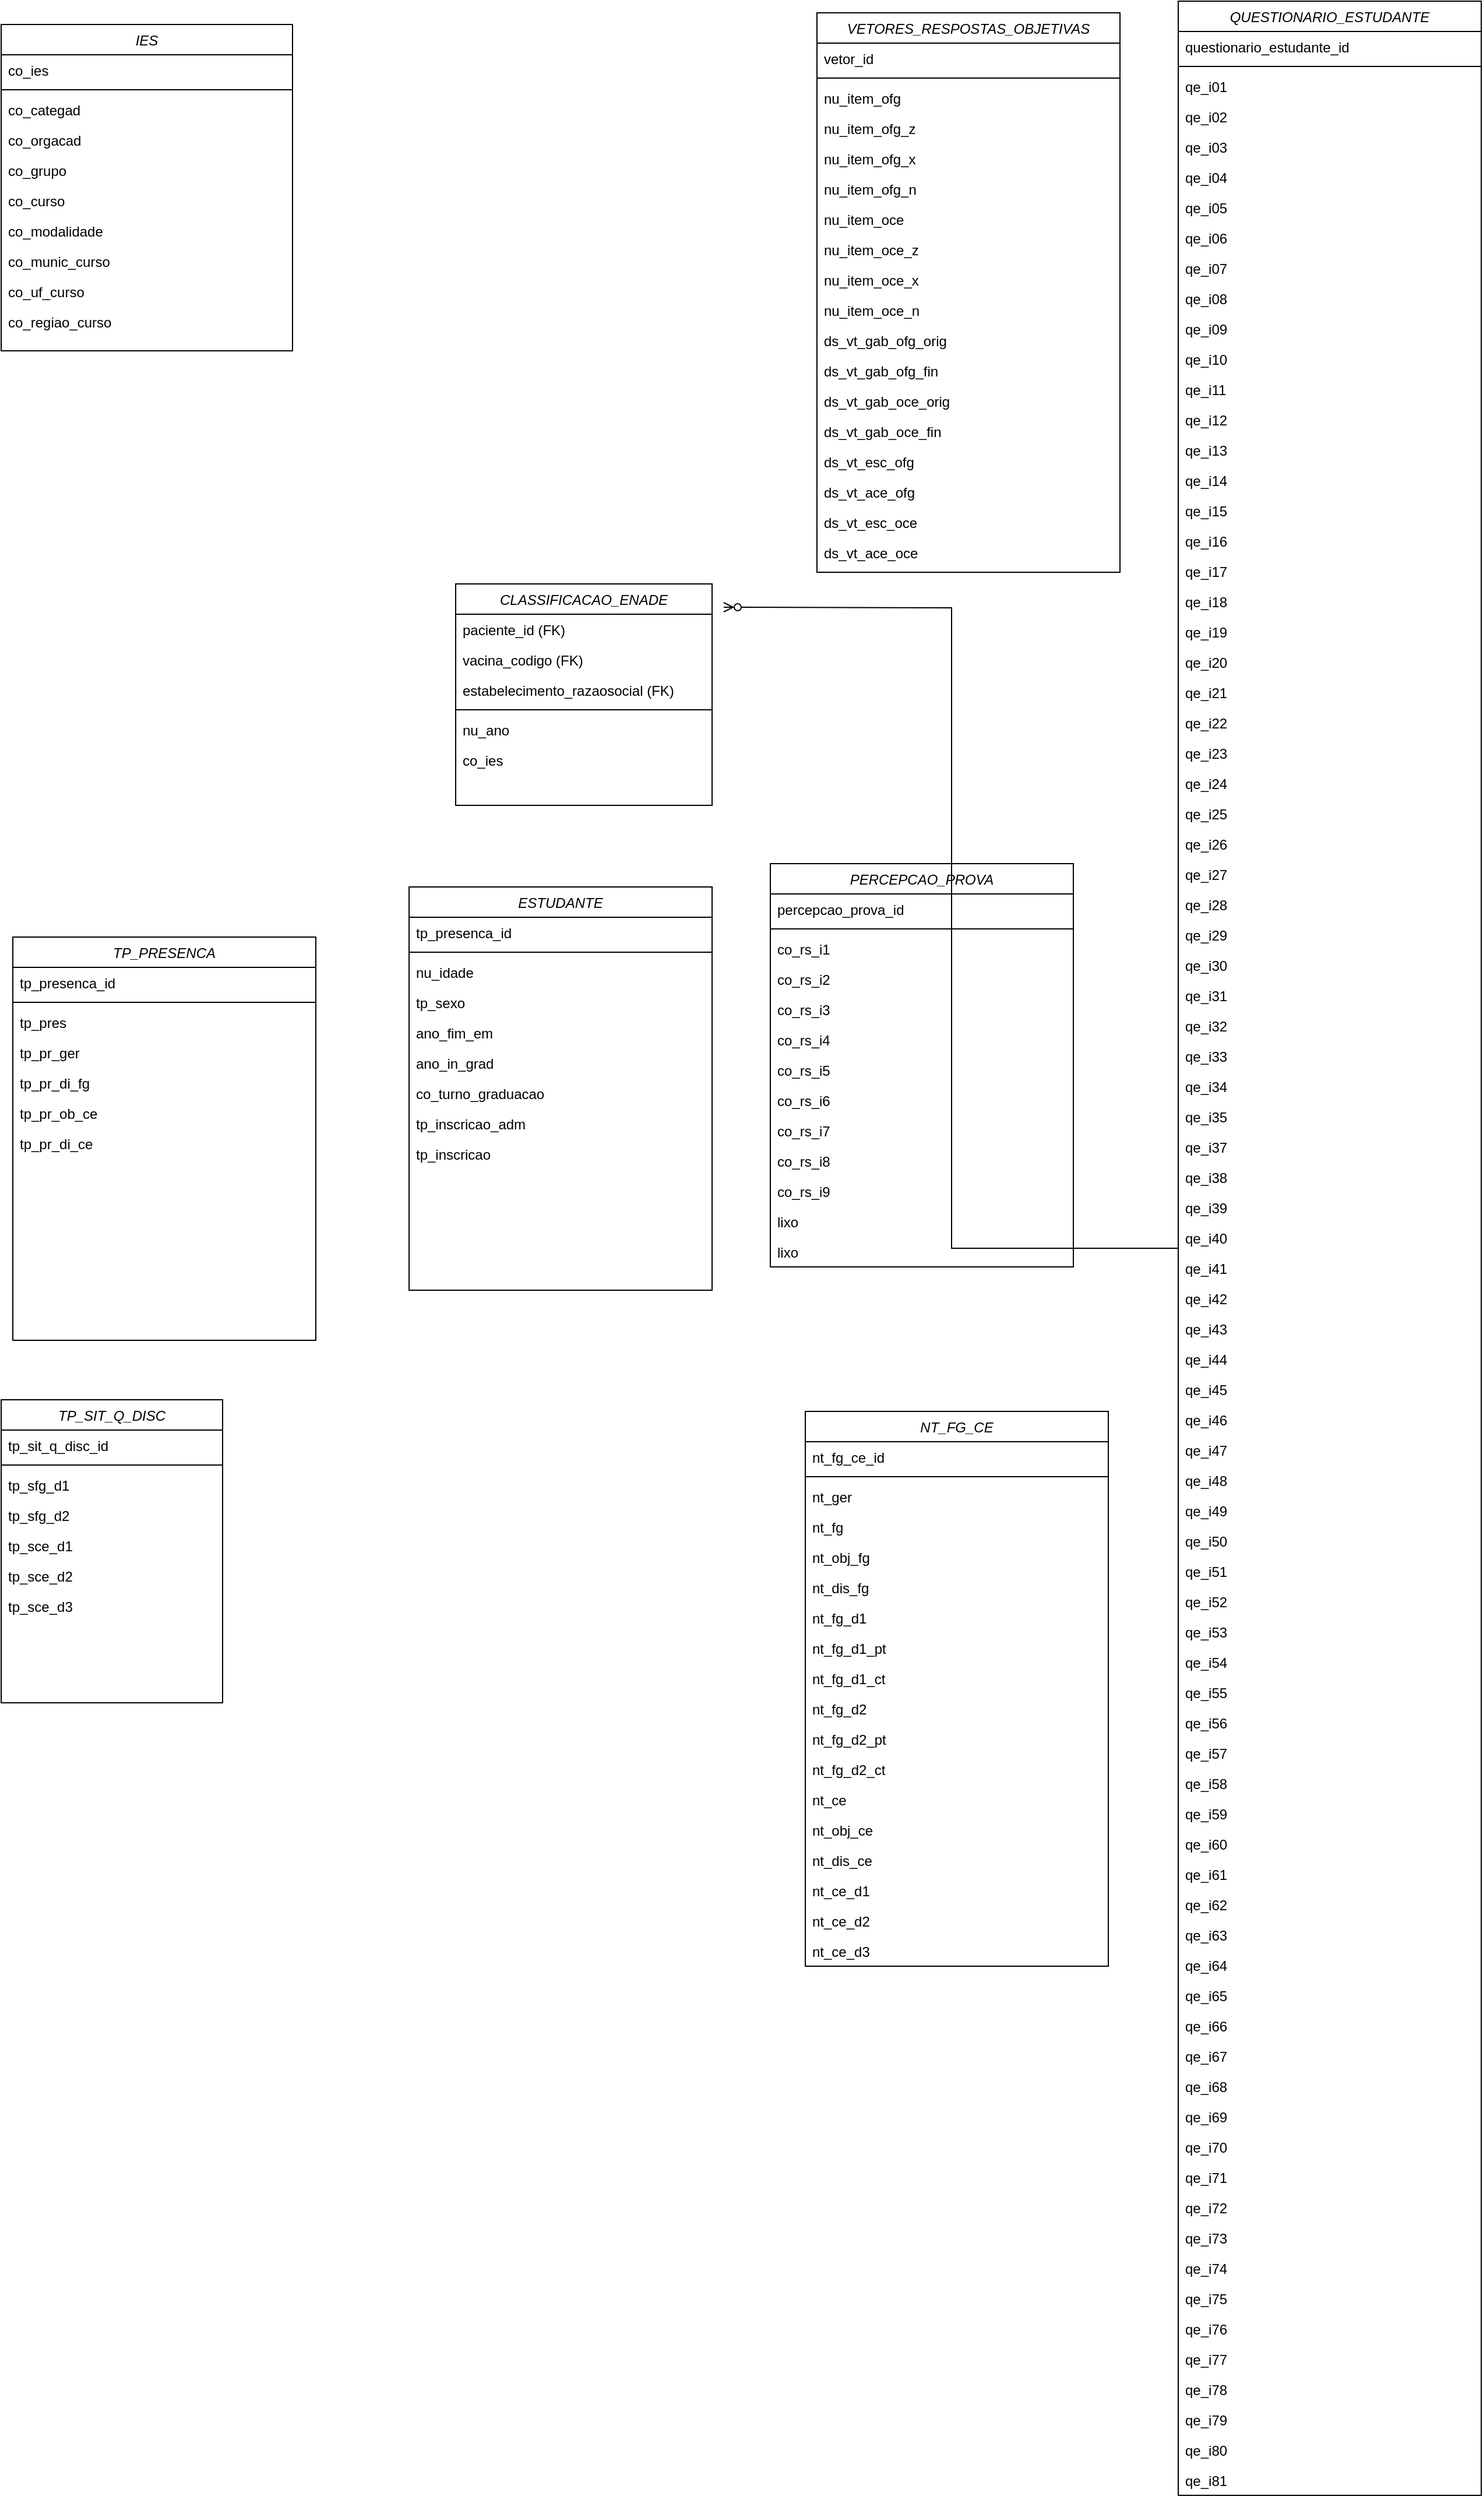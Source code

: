 <mxfile version="15.8.4" type="device"><diagram id="ba_h4ivJS6y_Fy19ibDH" name="Page-1"><mxGraphModel dx="1021" dy="520" grid="1" gridSize="10" guides="1" tooltips="1" connect="1" arrows="1" fold="1" page="1" pageScale="1" pageWidth="827" pageHeight="1169" math="0" shadow="0"><root><mxCell id="0"/><mxCell id="1" parent="0"/><mxCell id="IWCST9EDbvNcJb1vTDIy-1" value="IES" style="swimlane;fontStyle=2;align=center;verticalAlign=top;childLayout=stackLayout;horizontal=1;startSize=26;horizontalStack=0;resizeParent=1;resizeLast=0;collapsible=1;marginBottom=0;rounded=0;shadow=0;strokeWidth=1;" parent="1" vertex="1"><mxGeometry x="40" y="40" width="250" height="280" as="geometry"><mxRectangle x="90" y="290" width="160" height="26" as="alternateBounds"/></mxGeometry></mxCell><mxCell id="IWCST9EDbvNcJb1vTDIy-2" value="co_ies" style="text;align=left;verticalAlign=top;spacingLeft=4;spacingRight=4;overflow=hidden;rotatable=0;points=[[0,0.5],[1,0.5]];portConstraint=eastwest;" parent="IWCST9EDbvNcJb1vTDIy-1" vertex="1"><mxGeometry y="26" width="250" height="26" as="geometry"/></mxCell><mxCell id="IWCST9EDbvNcJb1vTDIy-3" value="" style="line;html=1;strokeWidth=1;align=left;verticalAlign=middle;spacingTop=-1;spacingLeft=3;spacingRight=3;rotatable=0;labelPosition=right;points=[];portConstraint=eastwest;" parent="IWCST9EDbvNcJb1vTDIy-1" vertex="1"><mxGeometry y="52" width="250" height="8" as="geometry"/></mxCell><mxCell id="IWCST9EDbvNcJb1vTDIy-4" value="co_categad" style="text;align=left;verticalAlign=top;spacingLeft=4;spacingRight=4;overflow=hidden;rotatable=0;points=[[0,0.5],[1,0.5]];portConstraint=eastwest;" parent="IWCST9EDbvNcJb1vTDIy-1" vertex="1"><mxGeometry y="60" width="250" height="26" as="geometry"/></mxCell><mxCell id="IWCST9EDbvNcJb1vTDIy-5" value="co_orgacad" style="text;align=left;verticalAlign=top;spacingLeft=4;spacingRight=4;overflow=hidden;rotatable=0;points=[[0,0.5],[1,0.5]];portConstraint=eastwest;rounded=0;shadow=0;html=0;" parent="IWCST9EDbvNcJb1vTDIy-1" vertex="1"><mxGeometry y="86" width="250" height="26" as="geometry"/></mxCell><mxCell id="IWCST9EDbvNcJb1vTDIy-6" value="co_grupo" style="text;align=left;verticalAlign=top;spacingLeft=4;spacingRight=4;overflow=hidden;rotatable=0;points=[[0,0.5],[1,0.5]];portConstraint=eastwest;" parent="IWCST9EDbvNcJb1vTDIy-1" vertex="1"><mxGeometry y="112" width="250" height="26" as="geometry"/></mxCell><mxCell id="IWCST9EDbvNcJb1vTDIy-7" value="co_curso" style="text;align=left;verticalAlign=top;spacingLeft=4;spacingRight=4;overflow=hidden;rotatable=0;points=[[0,0.5],[1,0.5]];portConstraint=eastwest;" parent="IWCST9EDbvNcJb1vTDIy-1" vertex="1"><mxGeometry y="138" width="250" height="26" as="geometry"/></mxCell><mxCell id="IWCST9EDbvNcJb1vTDIy-8" value="co_modalidade" style="text;align=left;verticalAlign=top;spacingLeft=4;spacingRight=4;overflow=hidden;rotatable=0;points=[[0,0.5],[1,0.5]];portConstraint=eastwest;" parent="IWCST9EDbvNcJb1vTDIy-1" vertex="1"><mxGeometry y="164" width="250" height="26" as="geometry"/></mxCell><mxCell id="IWCST9EDbvNcJb1vTDIy-9" value="co_munic_curso" style="text;align=left;verticalAlign=top;spacingLeft=4;spacingRight=4;overflow=hidden;rotatable=0;points=[[0,0.5],[1,0.5]];portConstraint=eastwest;" parent="IWCST9EDbvNcJb1vTDIy-1" vertex="1"><mxGeometry y="190" width="250" height="26" as="geometry"/></mxCell><mxCell id="IWCST9EDbvNcJb1vTDIy-10" value="co_uf_curso" style="text;align=left;verticalAlign=top;spacingLeft=4;spacingRight=4;overflow=hidden;rotatable=0;points=[[0,0.5],[1,0.5]];portConstraint=eastwest;" parent="IWCST9EDbvNcJb1vTDIy-1" vertex="1"><mxGeometry y="216" width="250" height="26" as="geometry"/></mxCell><mxCell id="IWCST9EDbvNcJb1vTDIy-11" value="co_regiao_curso" style="text;align=left;verticalAlign=top;spacingLeft=4;spacingRight=4;overflow=hidden;rotatable=0;points=[[0,0.5],[1,0.5]];portConstraint=eastwest;" parent="IWCST9EDbvNcJb1vTDIy-1" vertex="1"><mxGeometry y="242" width="250" height="26" as="geometry"/></mxCell><mxCell id="IWCST9EDbvNcJb1vTDIy-16" value="CLASSIFICACAO_ENADE" style="swimlane;fontStyle=2;align=center;verticalAlign=top;childLayout=stackLayout;horizontal=1;startSize=26;horizontalStack=0;resizeParent=1;resizeLast=0;collapsible=1;marginBottom=0;rounded=0;shadow=0;strokeWidth=1;" parent="1" vertex="1"><mxGeometry x="430" y="520" width="220" height="190" as="geometry"><mxRectangle x="550" y="140" width="160" height="26" as="alternateBounds"/></mxGeometry></mxCell><mxCell id="IWCST9EDbvNcJb1vTDIy-17" value="paciente_id (FK)" style="text;align=left;verticalAlign=top;spacingLeft=4;spacingRight=4;overflow=hidden;rotatable=0;points=[[0,0.5],[1,0.5]];portConstraint=eastwest;" parent="IWCST9EDbvNcJb1vTDIy-16" vertex="1"><mxGeometry y="26" width="220" height="26" as="geometry"/></mxCell><mxCell id="IWCST9EDbvNcJb1vTDIy-18" value="vacina_codigo (FK)" style="text;align=left;verticalAlign=top;spacingLeft=4;spacingRight=4;overflow=hidden;rotatable=0;points=[[0,0.5],[1,0.5]];portConstraint=eastwest;rounded=0;shadow=0;html=0;" parent="IWCST9EDbvNcJb1vTDIy-16" vertex="1"><mxGeometry y="52" width="220" height="26" as="geometry"/></mxCell><mxCell id="IWCST9EDbvNcJb1vTDIy-19" value="estabelecimento_razaosocial (FK)" style="text;align=left;verticalAlign=top;spacingLeft=4;spacingRight=4;overflow=hidden;rotatable=0;points=[[0,0.5],[1,0.5]];portConstraint=eastwest;rounded=0;shadow=0;html=0;" parent="IWCST9EDbvNcJb1vTDIy-16" vertex="1"><mxGeometry y="78" width="220" height="26" as="geometry"/></mxCell><mxCell id="IWCST9EDbvNcJb1vTDIy-20" value="" style="line;html=1;strokeWidth=1;align=left;verticalAlign=middle;spacingTop=-1;spacingLeft=3;spacingRight=3;rotatable=0;labelPosition=right;points=[];portConstraint=eastwest;" parent="IWCST9EDbvNcJb1vTDIy-16" vertex="1"><mxGeometry y="104" width="220" height="8" as="geometry"/></mxCell><mxCell id="G4sSqQQe-vU9CgcFSN1n-1" value="nu_ano" style="text;align=left;verticalAlign=top;spacingLeft=4;spacingRight=4;overflow=hidden;rotatable=0;points=[[0,0.5],[1,0.5]];portConstraint=eastwest;" vertex="1" parent="IWCST9EDbvNcJb1vTDIy-16"><mxGeometry y="112" width="220" height="26" as="geometry"/></mxCell><mxCell id="G4sSqQQe-vU9CgcFSN1n-2" value="co_ies" style="text;align=left;verticalAlign=top;spacingLeft=4;spacingRight=4;overflow=hidden;rotatable=0;points=[[0,0.5],[1,0.5]];portConstraint=eastwest;" vertex="1" parent="IWCST9EDbvNcJb1vTDIy-16"><mxGeometry y="138" width="220" height="26" as="geometry"/></mxCell><mxCell id="IWCST9EDbvNcJb1vTDIy-53" value="VETORES_RESPOSTAS_OBJETIVAS" style="swimlane;fontStyle=2;align=center;verticalAlign=top;childLayout=stackLayout;horizontal=1;startSize=26;horizontalStack=0;resizeParent=1;resizeLast=0;collapsible=1;marginBottom=0;rounded=0;shadow=0;strokeWidth=1;" parent="1" vertex="1"><mxGeometry x="740" y="30" width="260" height="480" as="geometry"><mxRectangle x="550" y="140" width="160" height="26" as="alternateBounds"/></mxGeometry></mxCell><mxCell id="IWCST9EDbvNcJb1vTDIy-54" value="vetor_id" style="text;align=left;verticalAlign=top;spacingLeft=4;spacingRight=4;overflow=hidden;rotatable=0;points=[[0,0.5],[1,0.5]];portConstraint=eastwest;" parent="IWCST9EDbvNcJb1vTDIy-53" vertex="1"><mxGeometry y="26" width="260" height="26" as="geometry"/></mxCell><mxCell id="IWCST9EDbvNcJb1vTDIy-55" value="" style="line;html=1;strokeWidth=1;align=left;verticalAlign=middle;spacingTop=-1;spacingLeft=3;spacingRight=3;rotatable=0;labelPosition=right;points=[];portConstraint=eastwest;" parent="IWCST9EDbvNcJb1vTDIy-53" vertex="1"><mxGeometry y="52" width="260" height="8" as="geometry"/></mxCell><mxCell id="IWCST9EDbvNcJb1vTDIy-39" value="nu_item_ofg" style="text;align=left;verticalAlign=top;spacingLeft=4;spacingRight=4;overflow=hidden;rotatable=0;points=[[0,0.5],[1,0.5]];portConstraint=eastwest;" parent="IWCST9EDbvNcJb1vTDIy-53" vertex="1"><mxGeometry y="60" width="260" height="26" as="geometry"/></mxCell><mxCell id="IWCST9EDbvNcJb1vTDIy-40" value="nu_item_ofg_z" style="text;align=left;verticalAlign=top;spacingLeft=4;spacingRight=4;overflow=hidden;rotatable=0;points=[[0,0.5],[1,0.5]];portConstraint=eastwest;" parent="IWCST9EDbvNcJb1vTDIy-53" vertex="1"><mxGeometry y="86" width="260" height="26" as="geometry"/></mxCell><mxCell id="IWCST9EDbvNcJb1vTDIy-41" value="nu_item_ofg_x" style="text;align=left;verticalAlign=top;spacingLeft=4;spacingRight=4;overflow=hidden;rotatable=0;points=[[0,0.5],[1,0.5]];portConstraint=eastwest;" parent="IWCST9EDbvNcJb1vTDIy-53" vertex="1"><mxGeometry y="112" width="260" height="26" as="geometry"/></mxCell><mxCell id="IWCST9EDbvNcJb1vTDIy-42" value="nu_item_ofg_n" style="text;align=left;verticalAlign=top;spacingLeft=4;spacingRight=4;overflow=hidden;rotatable=0;points=[[0,0.5],[1,0.5]];portConstraint=eastwest;" parent="IWCST9EDbvNcJb1vTDIy-53" vertex="1"><mxGeometry y="138" width="260" height="26" as="geometry"/></mxCell><mxCell id="IWCST9EDbvNcJb1vTDIy-43" value="nu_item_oce" style="text;align=left;verticalAlign=top;spacingLeft=4;spacingRight=4;overflow=hidden;rotatable=0;points=[[0,0.5],[1,0.5]];portConstraint=eastwest;" parent="IWCST9EDbvNcJb1vTDIy-53" vertex="1"><mxGeometry y="164" width="260" height="26" as="geometry"/></mxCell><mxCell id="IWCST9EDbvNcJb1vTDIy-44" value="nu_item_oce_z" style="text;align=left;verticalAlign=top;spacingLeft=4;spacingRight=4;overflow=hidden;rotatable=0;points=[[0,0.5],[1,0.5]];portConstraint=eastwest;" parent="IWCST9EDbvNcJb1vTDIy-53" vertex="1"><mxGeometry y="190" width="260" height="26" as="geometry"/></mxCell><mxCell id="IWCST9EDbvNcJb1vTDIy-45" value="nu_item_oce_x" style="text;align=left;verticalAlign=top;spacingLeft=4;spacingRight=4;overflow=hidden;rotatable=0;points=[[0,0.5],[1,0.5]];portConstraint=eastwest;" parent="IWCST9EDbvNcJb1vTDIy-53" vertex="1"><mxGeometry y="216" width="260" height="26" as="geometry"/></mxCell><mxCell id="IWCST9EDbvNcJb1vTDIy-46" value="nu_item_oce_n" style="text;align=left;verticalAlign=top;spacingLeft=4;spacingRight=4;overflow=hidden;rotatable=0;points=[[0,0.5],[1,0.5]];portConstraint=eastwest;" parent="IWCST9EDbvNcJb1vTDIy-53" vertex="1"><mxGeometry y="242" width="260" height="26" as="geometry"/></mxCell><mxCell id="IWCST9EDbvNcJb1vTDIy-56" value="ds_vt_gab_ofg_orig" style="text;align=left;verticalAlign=top;spacingLeft=4;spacingRight=4;overflow=hidden;rotatable=0;points=[[0,0.5],[1,0.5]];portConstraint=eastwest;" parent="IWCST9EDbvNcJb1vTDIy-53" vertex="1"><mxGeometry y="268" width="260" height="26" as="geometry"/></mxCell><mxCell id="IWCST9EDbvNcJb1vTDIy-57" value="ds_vt_gab_ofg_fin" style="text;align=left;verticalAlign=top;spacingLeft=4;spacingRight=4;overflow=hidden;rotatable=0;points=[[0,0.5],[1,0.5]];portConstraint=eastwest;" parent="IWCST9EDbvNcJb1vTDIy-53" vertex="1"><mxGeometry y="294" width="260" height="26" as="geometry"/></mxCell><mxCell id="IWCST9EDbvNcJb1vTDIy-58" value="ds_vt_gab_oce_orig" style="text;align=left;verticalAlign=top;spacingLeft=4;spacingRight=4;overflow=hidden;rotatable=0;points=[[0,0.5],[1,0.5]];portConstraint=eastwest;" parent="IWCST9EDbvNcJb1vTDIy-53" vertex="1"><mxGeometry y="320" width="260" height="26" as="geometry"/></mxCell><mxCell id="IWCST9EDbvNcJb1vTDIy-59" value="ds_vt_gab_oce_fin" style="text;align=left;verticalAlign=top;spacingLeft=4;spacingRight=4;overflow=hidden;rotatable=0;points=[[0,0.5],[1,0.5]];portConstraint=eastwest;" parent="IWCST9EDbvNcJb1vTDIy-53" vertex="1"><mxGeometry y="346" width="260" height="26" as="geometry"/></mxCell><mxCell id="IWCST9EDbvNcJb1vTDIy-60" value="ds_vt_esc_ofg" style="text;align=left;verticalAlign=top;spacingLeft=4;spacingRight=4;overflow=hidden;rotatable=0;points=[[0,0.5],[1,0.5]];portConstraint=eastwest;" parent="IWCST9EDbvNcJb1vTDIy-53" vertex="1"><mxGeometry y="372" width="260" height="26" as="geometry"/></mxCell><mxCell id="IWCST9EDbvNcJb1vTDIy-61" value="ds_vt_ace_ofg" style="text;align=left;verticalAlign=top;spacingLeft=4;spacingRight=4;overflow=hidden;rotatable=0;points=[[0,0.5],[1,0.5]];portConstraint=eastwest;" parent="IWCST9EDbvNcJb1vTDIy-53" vertex="1"><mxGeometry y="398" width="260" height="26" as="geometry"/></mxCell><mxCell id="IWCST9EDbvNcJb1vTDIy-62" value="ds_vt_esc_oce" style="text;align=left;verticalAlign=top;spacingLeft=4;spacingRight=4;overflow=hidden;rotatable=0;points=[[0,0.5],[1,0.5]];portConstraint=eastwest;" parent="IWCST9EDbvNcJb1vTDIy-53" vertex="1"><mxGeometry y="424" width="260" height="26" as="geometry"/></mxCell><mxCell id="IWCST9EDbvNcJb1vTDIy-63" value="ds_vt_ace_oce" style="text;align=left;verticalAlign=top;spacingLeft=4;spacingRight=4;overflow=hidden;rotatable=0;points=[[0,0.5],[1,0.5]];portConstraint=eastwest;" parent="IWCST9EDbvNcJb1vTDIy-53" vertex="1"><mxGeometry y="450" width="260" height="26" as="geometry"/></mxCell><mxCell id="IWCST9EDbvNcJb1vTDIy-69" value="TP_PRESENCA" style="swimlane;fontStyle=2;align=center;verticalAlign=top;childLayout=stackLayout;horizontal=1;startSize=26;horizontalStack=0;resizeParent=1;resizeLast=0;collapsible=1;marginBottom=0;rounded=0;shadow=0;strokeWidth=1;" parent="1" vertex="1"><mxGeometry x="50" y="823" width="260" height="346" as="geometry"><mxRectangle x="550" y="140" width="160" height="26" as="alternateBounds"/></mxGeometry></mxCell><mxCell id="IWCST9EDbvNcJb1vTDIy-70" value="tp_presenca_id" style="text;align=left;verticalAlign=top;spacingLeft=4;spacingRight=4;overflow=hidden;rotatable=0;points=[[0,0.5],[1,0.5]];portConstraint=eastwest;" parent="IWCST9EDbvNcJb1vTDIy-69" vertex="1"><mxGeometry y="26" width="260" height="26" as="geometry"/></mxCell><mxCell id="IWCST9EDbvNcJb1vTDIy-71" value="" style="line;html=1;strokeWidth=1;align=left;verticalAlign=middle;spacingTop=-1;spacingLeft=3;spacingRight=3;rotatable=0;labelPosition=right;points=[];portConstraint=eastwest;" parent="IWCST9EDbvNcJb1vTDIy-69" vertex="1"><mxGeometry y="52" width="260" height="8" as="geometry"/></mxCell><mxCell id="IWCST9EDbvNcJb1vTDIy-72" value="tp_pres" style="text;align=left;verticalAlign=top;spacingLeft=4;spacingRight=4;overflow=hidden;rotatable=0;points=[[0,0.5],[1,0.5]];portConstraint=eastwest;" parent="IWCST9EDbvNcJb1vTDIy-69" vertex="1"><mxGeometry y="60" width="260" height="26" as="geometry"/></mxCell><mxCell id="IWCST9EDbvNcJb1vTDIy-73" value="tp_pr_ger" style="text;align=left;verticalAlign=top;spacingLeft=4;spacingRight=4;overflow=hidden;rotatable=0;points=[[0,0.5],[1,0.5]];portConstraint=eastwest;" parent="IWCST9EDbvNcJb1vTDIy-69" vertex="1"><mxGeometry y="86" width="260" height="26" as="geometry"/></mxCell><mxCell id="IWCST9EDbvNcJb1vTDIy-75" value="tp_pr_di_fg" style="text;align=left;verticalAlign=top;spacingLeft=4;spacingRight=4;overflow=hidden;rotatable=0;points=[[0,0.5],[1,0.5]];portConstraint=eastwest;" parent="IWCST9EDbvNcJb1vTDIy-69" vertex="1"><mxGeometry y="112" width="260" height="26" as="geometry"/></mxCell><mxCell id="IWCST9EDbvNcJb1vTDIy-76" value="tp_pr_ob_ce" style="text;align=left;verticalAlign=top;spacingLeft=4;spacingRight=4;overflow=hidden;rotatable=0;points=[[0,0.5],[1,0.5]];portConstraint=eastwest;" parent="IWCST9EDbvNcJb1vTDIy-69" vertex="1"><mxGeometry y="138" width="260" height="26" as="geometry"/></mxCell><mxCell id="IWCST9EDbvNcJb1vTDIy-77" value="tp_pr_di_ce" style="text;align=left;verticalAlign=top;spacingLeft=4;spacingRight=4;overflow=hidden;rotatable=0;points=[[0,0.5],[1,0.5]];portConstraint=eastwest;" parent="IWCST9EDbvNcJb1vTDIy-69" vertex="1"><mxGeometry y="164" width="260" height="26" as="geometry"/></mxCell><mxCell id="IWCST9EDbvNcJb1vTDIy-84" value="TP_SIT_Q_DISC" style="swimlane;fontStyle=2;align=center;verticalAlign=top;childLayout=stackLayout;horizontal=1;startSize=26;horizontalStack=0;resizeParent=1;resizeLast=0;collapsible=1;marginBottom=0;rounded=0;shadow=0;strokeWidth=1;" parent="1" vertex="1"><mxGeometry x="40" y="1220" width="190" height="260" as="geometry"><mxRectangle x="550" y="140" width="160" height="26" as="alternateBounds"/></mxGeometry></mxCell><mxCell id="IWCST9EDbvNcJb1vTDIy-85" value="tp_sit_q_disc_id" style="text;align=left;verticalAlign=top;spacingLeft=4;spacingRight=4;overflow=hidden;rotatable=0;points=[[0,0.5],[1,0.5]];portConstraint=eastwest;" parent="IWCST9EDbvNcJb1vTDIy-84" vertex="1"><mxGeometry y="26" width="190" height="26" as="geometry"/></mxCell><mxCell id="IWCST9EDbvNcJb1vTDIy-86" value="" style="line;html=1;strokeWidth=1;align=left;verticalAlign=middle;spacingTop=-1;spacingLeft=3;spacingRight=3;rotatable=0;labelPosition=right;points=[];portConstraint=eastwest;" parent="IWCST9EDbvNcJb1vTDIy-84" vertex="1"><mxGeometry y="52" width="190" height="8" as="geometry"/></mxCell><mxCell id="IWCST9EDbvNcJb1vTDIy-87" value="tp_sfg_d1" style="text;align=left;verticalAlign=top;spacingLeft=4;spacingRight=4;overflow=hidden;rotatable=0;points=[[0,0.5],[1,0.5]];portConstraint=eastwest;" parent="IWCST9EDbvNcJb1vTDIy-84" vertex="1"><mxGeometry y="60" width="190" height="26" as="geometry"/></mxCell><mxCell id="IWCST9EDbvNcJb1vTDIy-88" value="tp_sfg_d2" style="text;align=left;verticalAlign=top;spacingLeft=4;spacingRight=4;overflow=hidden;rotatable=0;points=[[0,0.5],[1,0.5]];portConstraint=eastwest;" parent="IWCST9EDbvNcJb1vTDIy-84" vertex="1"><mxGeometry y="86" width="190" height="26" as="geometry"/></mxCell><mxCell id="IWCST9EDbvNcJb1vTDIy-89" value="tp_sce_d1" style="text;align=left;verticalAlign=top;spacingLeft=4;spacingRight=4;overflow=hidden;rotatable=0;points=[[0,0.5],[1,0.5]];portConstraint=eastwest;" parent="IWCST9EDbvNcJb1vTDIy-84" vertex="1"><mxGeometry y="112" width="190" height="26" as="geometry"/></mxCell><mxCell id="IWCST9EDbvNcJb1vTDIy-90" value="tp_sce_d2" style="text;align=left;verticalAlign=top;spacingLeft=4;spacingRight=4;overflow=hidden;rotatable=0;points=[[0,0.5],[1,0.5]];portConstraint=eastwest;" parent="IWCST9EDbvNcJb1vTDIy-84" vertex="1"><mxGeometry y="138" width="190" height="26" as="geometry"/></mxCell><mxCell id="IWCST9EDbvNcJb1vTDIy-91" value="tp_sce_d3" style="text;align=left;verticalAlign=top;spacingLeft=4;spacingRight=4;overflow=hidden;rotatable=0;points=[[0,0.5],[1,0.5]];portConstraint=eastwest;" parent="IWCST9EDbvNcJb1vTDIy-84" vertex="1"><mxGeometry y="164" width="190" height="26" as="geometry"/></mxCell><mxCell id="IWCST9EDbvNcJb1vTDIy-99" value="NT_FG_CE" style="swimlane;fontStyle=2;align=center;verticalAlign=top;childLayout=stackLayout;horizontal=1;startSize=26;horizontalStack=0;resizeParent=1;resizeLast=0;collapsible=1;marginBottom=0;rounded=0;shadow=0;strokeWidth=1;" parent="1" vertex="1"><mxGeometry x="730" y="1230" width="260" height="476" as="geometry"><mxRectangle x="550" y="140" width="160" height="26" as="alternateBounds"/></mxGeometry></mxCell><mxCell id="IWCST9EDbvNcJb1vTDIy-100" value="nt_fg_ce_id" style="text;align=left;verticalAlign=top;spacingLeft=4;spacingRight=4;overflow=hidden;rotatable=0;points=[[0,0.5],[1,0.5]];portConstraint=eastwest;" parent="IWCST9EDbvNcJb1vTDIy-99" vertex="1"><mxGeometry y="26" width="260" height="26" as="geometry"/></mxCell><mxCell id="IWCST9EDbvNcJb1vTDIy-101" value="" style="line;html=1;strokeWidth=1;align=left;verticalAlign=middle;spacingTop=-1;spacingLeft=3;spacingRight=3;rotatable=0;labelPosition=right;points=[];portConstraint=eastwest;" parent="IWCST9EDbvNcJb1vTDIy-99" vertex="1"><mxGeometry y="52" width="260" height="8" as="geometry"/></mxCell><mxCell id="IWCST9EDbvNcJb1vTDIy-102" value="nt_ger" style="text;align=left;verticalAlign=top;spacingLeft=4;spacingRight=4;overflow=hidden;rotatable=0;points=[[0,0.5],[1,0.5]];portConstraint=eastwest;" parent="IWCST9EDbvNcJb1vTDIy-99" vertex="1"><mxGeometry y="60" width="260" height="26" as="geometry"/></mxCell><mxCell id="IWCST9EDbvNcJb1vTDIy-103" value="nt_fg" style="text;align=left;verticalAlign=top;spacingLeft=4;spacingRight=4;overflow=hidden;rotatable=0;points=[[0,0.5],[1,0.5]];portConstraint=eastwest;" parent="IWCST9EDbvNcJb1vTDIy-99" vertex="1"><mxGeometry y="86" width="260" height="26" as="geometry"/></mxCell><mxCell id="IWCST9EDbvNcJb1vTDIy-104" value="nt_obj_fg" style="text;align=left;verticalAlign=top;spacingLeft=4;spacingRight=4;overflow=hidden;rotatable=0;points=[[0,0.5],[1,0.5]];portConstraint=eastwest;" parent="IWCST9EDbvNcJb1vTDIy-99" vertex="1"><mxGeometry y="112" width="260" height="26" as="geometry"/></mxCell><mxCell id="IWCST9EDbvNcJb1vTDIy-105" value="nt_dis_fg" style="text;align=left;verticalAlign=top;spacingLeft=4;spacingRight=4;overflow=hidden;rotatable=0;points=[[0,0.5],[1,0.5]];portConstraint=eastwest;" parent="IWCST9EDbvNcJb1vTDIy-99" vertex="1"><mxGeometry y="138" width="260" height="26" as="geometry"/></mxCell><mxCell id="IWCST9EDbvNcJb1vTDIy-106" value="nt_fg_d1" style="text;align=left;verticalAlign=top;spacingLeft=4;spacingRight=4;overflow=hidden;rotatable=0;points=[[0,0.5],[1,0.5]];portConstraint=eastwest;" parent="IWCST9EDbvNcJb1vTDIy-99" vertex="1"><mxGeometry y="164" width="260" height="26" as="geometry"/></mxCell><mxCell id="IWCST9EDbvNcJb1vTDIy-107" value="nt_fg_d1_pt" style="text;align=left;verticalAlign=top;spacingLeft=4;spacingRight=4;overflow=hidden;rotatable=0;points=[[0,0.5],[1,0.5]];portConstraint=eastwest;" parent="IWCST9EDbvNcJb1vTDIy-99" vertex="1"><mxGeometry y="190" width="260" height="26" as="geometry"/></mxCell><mxCell id="IWCST9EDbvNcJb1vTDIy-108" value="nt_fg_d1_ct" style="text;align=left;verticalAlign=top;spacingLeft=4;spacingRight=4;overflow=hidden;rotatable=0;points=[[0,0.5],[1,0.5]];portConstraint=eastwest;" parent="IWCST9EDbvNcJb1vTDIy-99" vertex="1"><mxGeometry y="216" width="260" height="26" as="geometry"/></mxCell><mxCell id="IWCST9EDbvNcJb1vTDIy-109" value="nt_fg_d2" style="text;align=left;verticalAlign=top;spacingLeft=4;spacingRight=4;overflow=hidden;rotatable=0;points=[[0,0.5],[1,0.5]];portConstraint=eastwest;" parent="IWCST9EDbvNcJb1vTDIy-99" vertex="1"><mxGeometry y="242" width="260" height="26" as="geometry"/></mxCell><mxCell id="IWCST9EDbvNcJb1vTDIy-110" value="nt_fg_d2_pt" style="text;align=left;verticalAlign=top;spacingLeft=4;spacingRight=4;overflow=hidden;rotatable=0;points=[[0,0.5],[1,0.5]];portConstraint=eastwest;" parent="IWCST9EDbvNcJb1vTDIy-99" vertex="1"><mxGeometry y="268" width="260" height="26" as="geometry"/></mxCell><mxCell id="IWCST9EDbvNcJb1vTDIy-111" value="nt_fg_d2_ct" style="text;align=left;verticalAlign=top;spacingLeft=4;spacingRight=4;overflow=hidden;rotatable=0;points=[[0,0.5],[1,0.5]];portConstraint=eastwest;" parent="IWCST9EDbvNcJb1vTDIy-99" vertex="1"><mxGeometry y="294" width="260" height="26" as="geometry"/></mxCell><mxCell id="IWCST9EDbvNcJb1vTDIy-112" value="nt_ce" style="text;align=left;verticalAlign=top;spacingLeft=4;spacingRight=4;overflow=hidden;rotatable=0;points=[[0,0.5],[1,0.5]];portConstraint=eastwest;" parent="IWCST9EDbvNcJb1vTDIy-99" vertex="1"><mxGeometry y="320" width="260" height="26" as="geometry"/></mxCell><mxCell id="IWCST9EDbvNcJb1vTDIy-158" value="nt_obj_ce" style="text;align=left;verticalAlign=top;spacingLeft=4;spacingRight=4;overflow=hidden;rotatable=0;points=[[0,0.5],[1,0.5]];portConstraint=eastwest;" parent="IWCST9EDbvNcJb1vTDIy-99" vertex="1"><mxGeometry y="346" width="260" height="26" as="geometry"/></mxCell><mxCell id="IWCST9EDbvNcJb1vTDIy-159" value="nt_dis_ce" style="text;align=left;verticalAlign=top;spacingLeft=4;spacingRight=4;overflow=hidden;rotatable=0;points=[[0,0.5],[1,0.5]];portConstraint=eastwest;" parent="IWCST9EDbvNcJb1vTDIy-99" vertex="1"><mxGeometry y="372" width="260" height="26" as="geometry"/></mxCell><mxCell id="IWCST9EDbvNcJb1vTDIy-160" value="nt_ce_d1" style="text;align=left;verticalAlign=top;spacingLeft=4;spacingRight=4;overflow=hidden;rotatable=0;points=[[0,0.5],[1,0.5]];portConstraint=eastwest;" parent="IWCST9EDbvNcJb1vTDIy-99" vertex="1"><mxGeometry y="398" width="260" height="26" as="geometry"/></mxCell><mxCell id="IWCST9EDbvNcJb1vTDIy-161" value="nt_ce_d2" style="text;align=left;verticalAlign=top;spacingLeft=4;spacingRight=4;overflow=hidden;rotatable=0;points=[[0,0.5],[1,0.5]];portConstraint=eastwest;" parent="IWCST9EDbvNcJb1vTDIy-99" vertex="1"><mxGeometry y="424" width="260" height="26" as="geometry"/></mxCell><mxCell id="IWCST9EDbvNcJb1vTDIy-162" value="nt_ce_d3" style="text;align=left;verticalAlign=top;spacingLeft=4;spacingRight=4;overflow=hidden;rotatable=0;points=[[0,0.5],[1,0.5]];portConstraint=eastwest;" parent="IWCST9EDbvNcJb1vTDIy-99" vertex="1"><mxGeometry y="450" width="260" height="26" as="geometry"/></mxCell><mxCell id="IWCST9EDbvNcJb1vTDIy-114" value="PERCEPCAO_PROVA" style="swimlane;fontStyle=2;align=center;verticalAlign=top;childLayout=stackLayout;horizontal=1;startSize=26;horizontalStack=0;resizeParent=1;resizeLast=0;collapsible=1;marginBottom=0;rounded=0;shadow=0;strokeWidth=1;" parent="1" vertex="1"><mxGeometry x="700" y="760" width="260" height="346" as="geometry"><mxRectangle x="550" y="140" width="160" height="26" as="alternateBounds"/></mxGeometry></mxCell><mxCell id="IWCST9EDbvNcJb1vTDIy-115" value="percepcao_prova_id" style="text;align=left;verticalAlign=top;spacingLeft=4;spacingRight=4;overflow=hidden;rotatable=0;points=[[0,0.5],[1,0.5]];portConstraint=eastwest;" parent="IWCST9EDbvNcJb1vTDIy-114" vertex="1"><mxGeometry y="26" width="260" height="26" as="geometry"/></mxCell><mxCell id="IWCST9EDbvNcJb1vTDIy-116" value="" style="line;html=1;strokeWidth=1;align=left;verticalAlign=middle;spacingTop=-1;spacingLeft=3;spacingRight=3;rotatable=0;labelPosition=right;points=[];portConstraint=eastwest;" parent="IWCST9EDbvNcJb1vTDIy-114" vertex="1"><mxGeometry y="52" width="260" height="8" as="geometry"/></mxCell><mxCell id="IWCST9EDbvNcJb1vTDIy-117" value="co_rs_i1" style="text;align=left;verticalAlign=top;spacingLeft=4;spacingRight=4;overflow=hidden;rotatable=0;points=[[0,0.5],[1,0.5]];portConstraint=eastwest;" parent="IWCST9EDbvNcJb1vTDIy-114" vertex="1"><mxGeometry y="60" width="260" height="26" as="geometry"/></mxCell><mxCell id="IWCST9EDbvNcJb1vTDIy-118" value="co_rs_i2" style="text;align=left;verticalAlign=top;spacingLeft=4;spacingRight=4;overflow=hidden;rotatable=0;points=[[0,0.5],[1,0.5]];portConstraint=eastwest;" parent="IWCST9EDbvNcJb1vTDIy-114" vertex="1"><mxGeometry y="86" width="260" height="26" as="geometry"/></mxCell><mxCell id="IWCST9EDbvNcJb1vTDIy-119" value="co_rs_i3" style="text;align=left;verticalAlign=top;spacingLeft=4;spacingRight=4;overflow=hidden;rotatable=0;points=[[0,0.5],[1,0.5]];portConstraint=eastwest;" parent="IWCST9EDbvNcJb1vTDIy-114" vertex="1"><mxGeometry y="112" width="260" height="26" as="geometry"/></mxCell><mxCell id="IWCST9EDbvNcJb1vTDIy-120" value="co_rs_i4" style="text;align=left;verticalAlign=top;spacingLeft=4;spacingRight=4;overflow=hidden;rotatable=0;points=[[0,0.5],[1,0.5]];portConstraint=eastwest;" parent="IWCST9EDbvNcJb1vTDIy-114" vertex="1"><mxGeometry y="138" width="260" height="26" as="geometry"/></mxCell><mxCell id="IWCST9EDbvNcJb1vTDIy-121" value="co_rs_i5" style="text;align=left;verticalAlign=top;spacingLeft=4;spacingRight=4;overflow=hidden;rotatable=0;points=[[0,0.5],[1,0.5]];portConstraint=eastwest;" parent="IWCST9EDbvNcJb1vTDIy-114" vertex="1"><mxGeometry y="164" width="260" height="26" as="geometry"/></mxCell><mxCell id="IWCST9EDbvNcJb1vTDIy-122" value="co_rs_i6" style="text;align=left;verticalAlign=top;spacingLeft=4;spacingRight=4;overflow=hidden;rotatable=0;points=[[0,0.5],[1,0.5]];portConstraint=eastwest;" parent="IWCST9EDbvNcJb1vTDIy-114" vertex="1"><mxGeometry y="190" width="260" height="26" as="geometry"/></mxCell><mxCell id="IWCST9EDbvNcJb1vTDIy-123" value="co_rs_i7" style="text;align=left;verticalAlign=top;spacingLeft=4;spacingRight=4;overflow=hidden;rotatable=0;points=[[0,0.5],[1,0.5]];portConstraint=eastwest;" parent="IWCST9EDbvNcJb1vTDIy-114" vertex="1"><mxGeometry y="216" width="260" height="26" as="geometry"/></mxCell><mxCell id="IWCST9EDbvNcJb1vTDIy-124" value="co_rs_i8" style="text;align=left;verticalAlign=top;spacingLeft=4;spacingRight=4;overflow=hidden;rotatable=0;points=[[0,0.5],[1,0.5]];portConstraint=eastwest;" parent="IWCST9EDbvNcJb1vTDIy-114" vertex="1"><mxGeometry y="242" width="260" height="26" as="geometry"/></mxCell><mxCell id="IWCST9EDbvNcJb1vTDIy-125" value="co_rs_i9" style="text;align=left;verticalAlign=top;spacingLeft=4;spacingRight=4;overflow=hidden;rotatable=0;points=[[0,0.5],[1,0.5]];portConstraint=eastwest;" parent="IWCST9EDbvNcJb1vTDIy-114" vertex="1"><mxGeometry y="268" width="260" height="26" as="geometry"/></mxCell><mxCell id="IWCST9EDbvNcJb1vTDIy-126" value="lixo" style="text;align=left;verticalAlign=top;spacingLeft=4;spacingRight=4;overflow=hidden;rotatable=0;points=[[0,0.5],[1,0.5]];portConstraint=eastwest;" parent="IWCST9EDbvNcJb1vTDIy-114" vertex="1"><mxGeometry y="294" width="260" height="26" as="geometry"/></mxCell><mxCell id="IWCST9EDbvNcJb1vTDIy-127" value="lixo" style="text;align=left;verticalAlign=top;spacingLeft=4;spacingRight=4;overflow=hidden;rotatable=0;points=[[0,0.5],[1,0.5]];portConstraint=eastwest;" parent="IWCST9EDbvNcJb1vTDIy-114" vertex="1"><mxGeometry y="320" width="260" height="26" as="geometry"/></mxCell><mxCell id="IWCST9EDbvNcJb1vTDIy-128" style="edgeStyle=orthogonalEdgeStyle;rounded=0;orthogonalLoop=1;jettySize=auto;html=1;endArrow=ERzeroToMany;endFill=0;" parent="1" source="IWCST9EDbvNcJb1vTDIy-129" edge="1"><mxGeometry relative="1" as="geometry"><mxPoint x="660" y="540" as="targetPoint"/></mxGeometry></mxCell><mxCell id="IWCST9EDbvNcJb1vTDIy-129" value="QUESTIONARIO_ESTUDANTE" style="swimlane;fontStyle=2;align=center;verticalAlign=top;childLayout=stackLayout;horizontal=1;startSize=26;horizontalStack=0;resizeParent=1;resizeLast=0;collapsible=1;marginBottom=0;rounded=0;shadow=0;strokeWidth=1;" parent="1" vertex="1"><mxGeometry x="1050" y="20" width="260" height="2140" as="geometry"><mxRectangle x="550" y="140" width="160" height="26" as="alternateBounds"/></mxGeometry></mxCell><mxCell id="IWCST9EDbvNcJb1vTDIy-130" value="questionario_estudante_id" style="text;align=left;verticalAlign=top;spacingLeft=4;spacingRight=4;overflow=hidden;rotatable=0;points=[[0,0.5],[1,0.5]];portConstraint=eastwest;" parent="IWCST9EDbvNcJb1vTDIy-129" vertex="1"><mxGeometry y="26" width="260" height="26" as="geometry"/></mxCell><mxCell id="IWCST9EDbvNcJb1vTDIy-131" value="" style="line;html=1;strokeWidth=1;align=left;verticalAlign=middle;spacingTop=-1;spacingLeft=3;spacingRight=3;rotatable=0;labelPosition=right;points=[];portConstraint=eastwest;" parent="IWCST9EDbvNcJb1vTDIy-129" vertex="1"><mxGeometry y="52" width="260" height="8" as="geometry"/></mxCell><mxCell id="IWCST9EDbvNcJb1vTDIy-132" value="qe_i01" style="text;align=left;verticalAlign=top;spacingLeft=4;spacingRight=4;overflow=hidden;rotatable=0;points=[[0,0.5],[1,0.5]];portConstraint=eastwest;" parent="IWCST9EDbvNcJb1vTDIy-129" vertex="1"><mxGeometry y="60" width="260" height="26" as="geometry"/></mxCell><mxCell id="IWCST9EDbvNcJb1vTDIy-133" value="qe_i02" style="text;align=left;verticalAlign=top;spacingLeft=4;spacingRight=4;overflow=hidden;rotatable=0;points=[[0,0.5],[1,0.5]];portConstraint=eastwest;" parent="IWCST9EDbvNcJb1vTDIy-129" vertex="1"><mxGeometry y="86" width="260" height="26" as="geometry"/></mxCell><mxCell id="IWCST9EDbvNcJb1vTDIy-134" value="qe_i03" style="text;align=left;verticalAlign=top;spacingLeft=4;spacingRight=4;overflow=hidden;rotatable=0;points=[[0,0.5],[1,0.5]];portConstraint=eastwest;" parent="IWCST9EDbvNcJb1vTDIy-129" vertex="1"><mxGeometry y="112" width="260" height="26" as="geometry"/></mxCell><mxCell id="IWCST9EDbvNcJb1vTDIy-135" value="qe_i04" style="text;align=left;verticalAlign=top;spacingLeft=4;spacingRight=4;overflow=hidden;rotatable=0;points=[[0,0.5],[1,0.5]];portConstraint=eastwest;" parent="IWCST9EDbvNcJb1vTDIy-129" vertex="1"><mxGeometry y="138" width="260" height="26" as="geometry"/></mxCell><mxCell id="IWCST9EDbvNcJb1vTDIy-136" value="qe_i05" style="text;align=left;verticalAlign=top;spacingLeft=4;spacingRight=4;overflow=hidden;rotatable=0;points=[[0,0.5],[1,0.5]];portConstraint=eastwest;" parent="IWCST9EDbvNcJb1vTDIy-129" vertex="1"><mxGeometry y="164" width="260" height="26" as="geometry"/></mxCell><mxCell id="IWCST9EDbvNcJb1vTDIy-137" value="qe_i06" style="text;align=left;verticalAlign=top;spacingLeft=4;spacingRight=4;overflow=hidden;rotatable=0;points=[[0,0.5],[1,0.5]];portConstraint=eastwest;" parent="IWCST9EDbvNcJb1vTDIy-129" vertex="1"><mxGeometry y="190" width="260" height="26" as="geometry"/></mxCell><mxCell id="IWCST9EDbvNcJb1vTDIy-138" value="qe_i07" style="text;align=left;verticalAlign=top;spacingLeft=4;spacingRight=4;overflow=hidden;rotatable=0;points=[[0,0.5],[1,0.5]];portConstraint=eastwest;" parent="IWCST9EDbvNcJb1vTDIy-129" vertex="1"><mxGeometry y="216" width="260" height="26" as="geometry"/></mxCell><mxCell id="IWCST9EDbvNcJb1vTDIy-139" value="qe_i08" style="text;align=left;verticalAlign=top;spacingLeft=4;spacingRight=4;overflow=hidden;rotatable=0;points=[[0,0.5],[1,0.5]];portConstraint=eastwest;" parent="IWCST9EDbvNcJb1vTDIy-129" vertex="1"><mxGeometry y="242" width="260" height="26" as="geometry"/></mxCell><mxCell id="IWCST9EDbvNcJb1vTDIy-140" value="qe_i09" style="text;align=left;verticalAlign=top;spacingLeft=4;spacingRight=4;overflow=hidden;rotatable=0;points=[[0,0.5],[1,0.5]];portConstraint=eastwest;" parent="IWCST9EDbvNcJb1vTDIy-129" vertex="1"><mxGeometry y="268" width="260" height="26" as="geometry"/></mxCell><mxCell id="IWCST9EDbvNcJb1vTDIy-141" value="qe_i10" style="text;align=left;verticalAlign=top;spacingLeft=4;spacingRight=4;overflow=hidden;rotatable=0;points=[[0,0.5],[1,0.5]];portConstraint=eastwest;" parent="IWCST9EDbvNcJb1vTDIy-129" vertex="1"><mxGeometry y="294" width="260" height="26" as="geometry"/></mxCell><mxCell id="IWCST9EDbvNcJb1vTDIy-142" value="qe_i11" style="text;align=left;verticalAlign=top;spacingLeft=4;spacingRight=4;overflow=hidden;rotatable=0;points=[[0,0.5],[1,0.5]];portConstraint=eastwest;" parent="IWCST9EDbvNcJb1vTDIy-129" vertex="1"><mxGeometry y="320" width="260" height="26" as="geometry"/></mxCell><mxCell id="IWCST9EDbvNcJb1vTDIy-219" value="qe_i12" style="text;align=left;verticalAlign=top;spacingLeft=4;spacingRight=4;overflow=hidden;rotatable=0;points=[[0,0.5],[1,0.5]];portConstraint=eastwest;" parent="IWCST9EDbvNcJb1vTDIy-129" vertex="1"><mxGeometry y="346" width="260" height="26" as="geometry"/></mxCell><mxCell id="IWCST9EDbvNcJb1vTDIy-220" value="qe_i13" style="text;align=left;verticalAlign=top;spacingLeft=4;spacingRight=4;overflow=hidden;rotatable=0;points=[[0,0.5],[1,0.5]];portConstraint=eastwest;" parent="IWCST9EDbvNcJb1vTDIy-129" vertex="1"><mxGeometry y="372" width="260" height="26" as="geometry"/></mxCell><mxCell id="IWCST9EDbvNcJb1vTDIy-221" value="qe_i14" style="text;align=left;verticalAlign=top;spacingLeft=4;spacingRight=4;overflow=hidden;rotatable=0;points=[[0,0.5],[1,0.5]];portConstraint=eastwest;" parent="IWCST9EDbvNcJb1vTDIy-129" vertex="1"><mxGeometry y="398" width="260" height="26" as="geometry"/></mxCell><mxCell id="IWCST9EDbvNcJb1vTDIy-222" value="qe_i15" style="text;align=left;verticalAlign=top;spacingLeft=4;spacingRight=4;overflow=hidden;rotatable=0;points=[[0,0.5],[1,0.5]];portConstraint=eastwest;" parent="IWCST9EDbvNcJb1vTDIy-129" vertex="1"><mxGeometry y="424" width="260" height="26" as="geometry"/></mxCell><mxCell id="IWCST9EDbvNcJb1vTDIy-223" value="qe_i16" style="text;align=left;verticalAlign=top;spacingLeft=4;spacingRight=4;overflow=hidden;rotatable=0;points=[[0,0.5],[1,0.5]];portConstraint=eastwest;" parent="IWCST9EDbvNcJb1vTDIy-129" vertex="1"><mxGeometry y="450" width="260" height="26" as="geometry"/></mxCell><mxCell id="IWCST9EDbvNcJb1vTDIy-224" value="qe_i17" style="text;align=left;verticalAlign=top;spacingLeft=4;spacingRight=4;overflow=hidden;rotatable=0;points=[[0,0.5],[1,0.5]];portConstraint=eastwest;" parent="IWCST9EDbvNcJb1vTDIy-129" vertex="1"><mxGeometry y="476" width="260" height="26" as="geometry"/></mxCell><mxCell id="IWCST9EDbvNcJb1vTDIy-225" value="qe_i18" style="text;align=left;verticalAlign=top;spacingLeft=4;spacingRight=4;overflow=hidden;rotatable=0;points=[[0,0.5],[1,0.5]];portConstraint=eastwest;" parent="IWCST9EDbvNcJb1vTDIy-129" vertex="1"><mxGeometry y="502" width="260" height="26" as="geometry"/></mxCell><mxCell id="IWCST9EDbvNcJb1vTDIy-226" value="qe_i19" style="text;align=left;verticalAlign=top;spacingLeft=4;spacingRight=4;overflow=hidden;rotatable=0;points=[[0,0.5],[1,0.5]];portConstraint=eastwest;" parent="IWCST9EDbvNcJb1vTDIy-129" vertex="1"><mxGeometry y="528" width="260" height="26" as="geometry"/></mxCell><mxCell id="IWCST9EDbvNcJb1vTDIy-227" value="qe_i20" style="text;align=left;verticalAlign=top;spacingLeft=4;spacingRight=4;overflow=hidden;rotatable=0;points=[[0,0.5],[1,0.5]];portConstraint=eastwest;" parent="IWCST9EDbvNcJb1vTDIy-129" vertex="1"><mxGeometry y="554" width="260" height="26" as="geometry"/></mxCell><mxCell id="IWCST9EDbvNcJb1vTDIy-228" value="qe_i21" style="text;align=left;verticalAlign=top;spacingLeft=4;spacingRight=4;overflow=hidden;rotatable=0;points=[[0,0.5],[1,0.5]];portConstraint=eastwest;" parent="IWCST9EDbvNcJb1vTDIy-129" vertex="1"><mxGeometry y="580" width="260" height="26" as="geometry"/></mxCell><mxCell id="IWCST9EDbvNcJb1vTDIy-229" value="qe_i22" style="text;align=left;verticalAlign=top;spacingLeft=4;spacingRight=4;overflow=hidden;rotatable=0;points=[[0,0.5],[1,0.5]];portConstraint=eastwest;" parent="IWCST9EDbvNcJb1vTDIy-129" vertex="1"><mxGeometry y="606" width="260" height="26" as="geometry"/></mxCell><mxCell id="IWCST9EDbvNcJb1vTDIy-230" value="qe_i23" style="text;align=left;verticalAlign=top;spacingLeft=4;spacingRight=4;overflow=hidden;rotatable=0;points=[[0,0.5],[1,0.5]];portConstraint=eastwest;" parent="IWCST9EDbvNcJb1vTDIy-129" vertex="1"><mxGeometry y="632" width="260" height="26" as="geometry"/></mxCell><mxCell id="IWCST9EDbvNcJb1vTDIy-231" value="qe_i24" style="text;align=left;verticalAlign=top;spacingLeft=4;spacingRight=4;overflow=hidden;rotatable=0;points=[[0,0.5],[1,0.5]];portConstraint=eastwest;" parent="IWCST9EDbvNcJb1vTDIy-129" vertex="1"><mxGeometry y="658" width="260" height="26" as="geometry"/></mxCell><mxCell id="IWCST9EDbvNcJb1vTDIy-232" value="qe_i25" style="text;align=left;verticalAlign=top;spacingLeft=4;spacingRight=4;overflow=hidden;rotatable=0;points=[[0,0.5],[1,0.5]];portConstraint=eastwest;" parent="IWCST9EDbvNcJb1vTDIy-129" vertex="1"><mxGeometry y="684" width="260" height="26" as="geometry"/></mxCell><mxCell id="IWCST9EDbvNcJb1vTDIy-233" value="qe_i26" style="text;align=left;verticalAlign=top;spacingLeft=4;spacingRight=4;overflow=hidden;rotatable=0;points=[[0,0.5],[1,0.5]];portConstraint=eastwest;" parent="IWCST9EDbvNcJb1vTDIy-129" vertex="1"><mxGeometry y="710" width="260" height="26" as="geometry"/></mxCell><mxCell id="IWCST9EDbvNcJb1vTDIy-234" value="qe_i27" style="text;align=left;verticalAlign=top;spacingLeft=4;spacingRight=4;overflow=hidden;rotatable=0;points=[[0,0.5],[1,0.5]];portConstraint=eastwest;" parent="IWCST9EDbvNcJb1vTDIy-129" vertex="1"><mxGeometry y="736" width="260" height="26" as="geometry"/></mxCell><mxCell id="IWCST9EDbvNcJb1vTDIy-235" value="qe_i28" style="text;align=left;verticalAlign=top;spacingLeft=4;spacingRight=4;overflow=hidden;rotatable=0;points=[[0,0.5],[1,0.5]];portConstraint=eastwest;" parent="IWCST9EDbvNcJb1vTDIy-129" vertex="1"><mxGeometry y="762" width="260" height="26" as="geometry"/></mxCell><mxCell id="IWCST9EDbvNcJb1vTDIy-236" value="qe_i29" style="text;align=left;verticalAlign=top;spacingLeft=4;spacingRight=4;overflow=hidden;rotatable=0;points=[[0,0.5],[1,0.5]];portConstraint=eastwest;" parent="IWCST9EDbvNcJb1vTDIy-129" vertex="1"><mxGeometry y="788" width="260" height="26" as="geometry"/></mxCell><mxCell id="IWCST9EDbvNcJb1vTDIy-237" value="qe_i30" style="text;align=left;verticalAlign=top;spacingLeft=4;spacingRight=4;overflow=hidden;rotatable=0;points=[[0,0.5],[1,0.5]];portConstraint=eastwest;" parent="IWCST9EDbvNcJb1vTDIy-129" vertex="1"><mxGeometry y="814" width="260" height="26" as="geometry"/></mxCell><mxCell id="IWCST9EDbvNcJb1vTDIy-238" value="qe_i31" style="text;align=left;verticalAlign=top;spacingLeft=4;spacingRight=4;overflow=hidden;rotatable=0;points=[[0,0.5],[1,0.5]];portConstraint=eastwest;" parent="IWCST9EDbvNcJb1vTDIy-129" vertex="1"><mxGeometry y="840" width="260" height="26" as="geometry"/></mxCell><mxCell id="IWCST9EDbvNcJb1vTDIy-239" value="qe_i32" style="text;align=left;verticalAlign=top;spacingLeft=4;spacingRight=4;overflow=hidden;rotatable=0;points=[[0,0.5],[1,0.5]];portConstraint=eastwest;" parent="IWCST9EDbvNcJb1vTDIy-129" vertex="1"><mxGeometry y="866" width="260" height="26" as="geometry"/></mxCell><mxCell id="IWCST9EDbvNcJb1vTDIy-240" value="qe_i33" style="text;align=left;verticalAlign=top;spacingLeft=4;spacingRight=4;overflow=hidden;rotatable=0;points=[[0,0.5],[1,0.5]];portConstraint=eastwest;" parent="IWCST9EDbvNcJb1vTDIy-129" vertex="1"><mxGeometry y="892" width="260" height="26" as="geometry"/></mxCell><mxCell id="IWCST9EDbvNcJb1vTDIy-241" value="qe_i34" style="text;align=left;verticalAlign=top;spacingLeft=4;spacingRight=4;overflow=hidden;rotatable=0;points=[[0,0.5],[1,0.5]];portConstraint=eastwest;" parent="IWCST9EDbvNcJb1vTDIy-129" vertex="1"><mxGeometry y="918" width="260" height="26" as="geometry"/></mxCell><mxCell id="IWCST9EDbvNcJb1vTDIy-242" value="qe_i35" style="text;align=left;verticalAlign=top;spacingLeft=4;spacingRight=4;overflow=hidden;rotatable=0;points=[[0,0.5],[1,0.5]];portConstraint=eastwest;" parent="IWCST9EDbvNcJb1vTDIy-129" vertex="1"><mxGeometry y="944" width="260" height="26" as="geometry"/></mxCell><mxCell id="IWCST9EDbvNcJb1vTDIy-243" value="qe_i37" style="text;align=left;verticalAlign=top;spacingLeft=4;spacingRight=4;overflow=hidden;rotatable=0;points=[[0,0.5],[1,0.5]];portConstraint=eastwest;" parent="IWCST9EDbvNcJb1vTDIy-129" vertex="1"><mxGeometry y="970" width="260" height="26" as="geometry"/></mxCell><mxCell id="IWCST9EDbvNcJb1vTDIy-244" value="qe_i38" style="text;align=left;verticalAlign=top;spacingLeft=4;spacingRight=4;overflow=hidden;rotatable=0;points=[[0,0.5],[1,0.5]];portConstraint=eastwest;" parent="IWCST9EDbvNcJb1vTDIy-129" vertex="1"><mxGeometry y="996" width="260" height="26" as="geometry"/></mxCell><mxCell id="IWCST9EDbvNcJb1vTDIy-245" value="qe_i39" style="text;align=left;verticalAlign=top;spacingLeft=4;spacingRight=4;overflow=hidden;rotatable=0;points=[[0,0.5],[1,0.5]];portConstraint=eastwest;" parent="IWCST9EDbvNcJb1vTDIy-129" vertex="1"><mxGeometry y="1022" width="260" height="26" as="geometry"/></mxCell><mxCell id="IWCST9EDbvNcJb1vTDIy-246" value="qe_i40" style="text;align=left;verticalAlign=top;spacingLeft=4;spacingRight=4;overflow=hidden;rotatable=0;points=[[0,0.5],[1,0.5]];portConstraint=eastwest;" parent="IWCST9EDbvNcJb1vTDIy-129" vertex="1"><mxGeometry y="1048" width="260" height="26" as="geometry"/></mxCell><mxCell id="IWCST9EDbvNcJb1vTDIy-247" value="qe_i41" style="text;align=left;verticalAlign=top;spacingLeft=4;spacingRight=4;overflow=hidden;rotatable=0;points=[[0,0.5],[1,0.5]];portConstraint=eastwest;" parent="IWCST9EDbvNcJb1vTDIy-129" vertex="1"><mxGeometry y="1074" width="260" height="26" as="geometry"/></mxCell><mxCell id="IWCST9EDbvNcJb1vTDIy-248" value="qe_i42" style="text;align=left;verticalAlign=top;spacingLeft=4;spacingRight=4;overflow=hidden;rotatable=0;points=[[0,0.5],[1,0.5]];portConstraint=eastwest;" parent="IWCST9EDbvNcJb1vTDIy-129" vertex="1"><mxGeometry y="1100" width="260" height="26" as="geometry"/></mxCell><mxCell id="IWCST9EDbvNcJb1vTDIy-249" value="qe_i43" style="text;align=left;verticalAlign=top;spacingLeft=4;spacingRight=4;overflow=hidden;rotatable=0;points=[[0,0.5],[1,0.5]];portConstraint=eastwest;" parent="IWCST9EDbvNcJb1vTDIy-129" vertex="1"><mxGeometry y="1126" width="260" height="26" as="geometry"/></mxCell><mxCell id="IWCST9EDbvNcJb1vTDIy-250" value="qe_i44" style="text;align=left;verticalAlign=top;spacingLeft=4;spacingRight=4;overflow=hidden;rotatable=0;points=[[0,0.5],[1,0.5]];portConstraint=eastwest;" parent="IWCST9EDbvNcJb1vTDIy-129" vertex="1"><mxGeometry y="1152" width="260" height="26" as="geometry"/></mxCell><mxCell id="IWCST9EDbvNcJb1vTDIy-251" value="qe_i45" style="text;align=left;verticalAlign=top;spacingLeft=4;spacingRight=4;overflow=hidden;rotatable=0;points=[[0,0.5],[1,0.5]];portConstraint=eastwest;" parent="IWCST9EDbvNcJb1vTDIy-129" vertex="1"><mxGeometry y="1178" width="260" height="26" as="geometry"/></mxCell><mxCell id="IWCST9EDbvNcJb1vTDIy-282" value="qe_i46" style="text;align=left;verticalAlign=top;spacingLeft=4;spacingRight=4;overflow=hidden;rotatable=0;points=[[0,0.5],[1,0.5]];portConstraint=eastwest;" parent="IWCST9EDbvNcJb1vTDIy-129" vertex="1"><mxGeometry y="1204" width="260" height="26" as="geometry"/></mxCell><mxCell id="IWCST9EDbvNcJb1vTDIy-281" value="qe_i47" style="text;align=left;verticalAlign=top;spacingLeft=4;spacingRight=4;overflow=hidden;rotatable=0;points=[[0,0.5],[1,0.5]];portConstraint=eastwest;" parent="IWCST9EDbvNcJb1vTDIy-129" vertex="1"><mxGeometry y="1230" width="260" height="26" as="geometry"/></mxCell><mxCell id="IWCST9EDbvNcJb1vTDIy-280" value="qe_i48" style="text;align=left;verticalAlign=top;spacingLeft=4;spacingRight=4;overflow=hidden;rotatable=0;points=[[0,0.5],[1,0.5]];portConstraint=eastwest;" parent="IWCST9EDbvNcJb1vTDIy-129" vertex="1"><mxGeometry y="1256" width="260" height="26" as="geometry"/></mxCell><mxCell id="IWCST9EDbvNcJb1vTDIy-279" value="qe_i49" style="text;align=left;verticalAlign=top;spacingLeft=4;spacingRight=4;overflow=hidden;rotatable=0;points=[[0,0.5],[1,0.5]];portConstraint=eastwest;" parent="IWCST9EDbvNcJb1vTDIy-129" vertex="1"><mxGeometry y="1282" width="260" height="26" as="geometry"/></mxCell><mxCell id="IWCST9EDbvNcJb1vTDIy-278" value="qe_i50" style="text;align=left;verticalAlign=top;spacingLeft=4;spacingRight=4;overflow=hidden;rotatable=0;points=[[0,0.5],[1,0.5]];portConstraint=eastwest;" parent="IWCST9EDbvNcJb1vTDIy-129" vertex="1"><mxGeometry y="1308" width="260" height="26" as="geometry"/></mxCell><mxCell id="IWCST9EDbvNcJb1vTDIy-277" value="qe_i51" style="text;align=left;verticalAlign=top;spacingLeft=4;spacingRight=4;overflow=hidden;rotatable=0;points=[[0,0.5],[1,0.5]];portConstraint=eastwest;" parent="IWCST9EDbvNcJb1vTDIy-129" vertex="1"><mxGeometry y="1334" width="260" height="26" as="geometry"/></mxCell><mxCell id="IWCST9EDbvNcJb1vTDIy-276" value="qe_i52" style="text;align=left;verticalAlign=top;spacingLeft=4;spacingRight=4;overflow=hidden;rotatable=0;points=[[0,0.5],[1,0.5]];portConstraint=eastwest;" parent="IWCST9EDbvNcJb1vTDIy-129" vertex="1"><mxGeometry y="1360" width="260" height="26" as="geometry"/></mxCell><mxCell id="IWCST9EDbvNcJb1vTDIy-275" value="qe_i53" style="text;align=left;verticalAlign=top;spacingLeft=4;spacingRight=4;overflow=hidden;rotatable=0;points=[[0,0.5],[1,0.5]];portConstraint=eastwest;" parent="IWCST9EDbvNcJb1vTDIy-129" vertex="1"><mxGeometry y="1386" width="260" height="26" as="geometry"/></mxCell><mxCell id="IWCST9EDbvNcJb1vTDIy-274" value="qe_i54" style="text;align=left;verticalAlign=top;spacingLeft=4;spacingRight=4;overflow=hidden;rotatable=0;points=[[0,0.5],[1,0.5]];portConstraint=eastwest;" parent="IWCST9EDbvNcJb1vTDIy-129" vertex="1"><mxGeometry y="1412" width="260" height="26" as="geometry"/></mxCell><mxCell id="IWCST9EDbvNcJb1vTDIy-273" value="qe_i55" style="text;align=left;verticalAlign=top;spacingLeft=4;spacingRight=4;overflow=hidden;rotatable=0;points=[[0,0.5],[1,0.5]];portConstraint=eastwest;" parent="IWCST9EDbvNcJb1vTDIy-129" vertex="1"><mxGeometry y="1438" width="260" height="26" as="geometry"/></mxCell><mxCell id="IWCST9EDbvNcJb1vTDIy-272" value="qe_i56" style="text;align=left;verticalAlign=top;spacingLeft=4;spacingRight=4;overflow=hidden;rotatable=0;points=[[0,0.5],[1,0.5]];portConstraint=eastwest;" parent="IWCST9EDbvNcJb1vTDIy-129" vertex="1"><mxGeometry y="1464" width="260" height="26" as="geometry"/></mxCell><mxCell id="IWCST9EDbvNcJb1vTDIy-271" value="qe_i57" style="text;align=left;verticalAlign=top;spacingLeft=4;spacingRight=4;overflow=hidden;rotatable=0;points=[[0,0.5],[1,0.5]];portConstraint=eastwest;" parent="IWCST9EDbvNcJb1vTDIy-129" vertex="1"><mxGeometry y="1490" width="260" height="26" as="geometry"/></mxCell><mxCell id="IWCST9EDbvNcJb1vTDIy-270" value="qe_i58" style="text;align=left;verticalAlign=top;spacingLeft=4;spacingRight=4;overflow=hidden;rotatable=0;points=[[0,0.5],[1,0.5]];portConstraint=eastwest;" parent="IWCST9EDbvNcJb1vTDIy-129" vertex="1"><mxGeometry y="1516" width="260" height="26" as="geometry"/></mxCell><mxCell id="IWCST9EDbvNcJb1vTDIy-269" value="qe_i59" style="text;align=left;verticalAlign=top;spacingLeft=4;spacingRight=4;overflow=hidden;rotatable=0;points=[[0,0.5],[1,0.5]];portConstraint=eastwest;" parent="IWCST9EDbvNcJb1vTDIy-129" vertex="1"><mxGeometry y="1542" width="260" height="26" as="geometry"/></mxCell><mxCell id="IWCST9EDbvNcJb1vTDIy-268" value="qe_i60" style="text;align=left;verticalAlign=top;spacingLeft=4;spacingRight=4;overflow=hidden;rotatable=0;points=[[0,0.5],[1,0.5]];portConstraint=eastwest;" parent="IWCST9EDbvNcJb1vTDIy-129" vertex="1"><mxGeometry y="1568" width="260" height="26" as="geometry"/></mxCell><mxCell id="IWCST9EDbvNcJb1vTDIy-267" value="qe_i61" style="text;align=left;verticalAlign=top;spacingLeft=4;spacingRight=4;overflow=hidden;rotatable=0;points=[[0,0.5],[1,0.5]];portConstraint=eastwest;" parent="IWCST9EDbvNcJb1vTDIy-129" vertex="1"><mxGeometry y="1594" width="260" height="26" as="geometry"/></mxCell><mxCell id="IWCST9EDbvNcJb1vTDIy-266" value="qe_i62" style="text;align=left;verticalAlign=top;spacingLeft=4;spacingRight=4;overflow=hidden;rotatable=0;points=[[0,0.5],[1,0.5]];portConstraint=eastwest;" parent="IWCST9EDbvNcJb1vTDIy-129" vertex="1"><mxGeometry y="1620" width="260" height="26" as="geometry"/></mxCell><mxCell id="IWCST9EDbvNcJb1vTDIy-265" value="qe_i63" style="text;align=left;verticalAlign=top;spacingLeft=4;spacingRight=4;overflow=hidden;rotatable=0;points=[[0,0.5],[1,0.5]];portConstraint=eastwest;" parent="IWCST9EDbvNcJb1vTDIy-129" vertex="1"><mxGeometry y="1646" width="260" height="26" as="geometry"/></mxCell><mxCell id="IWCST9EDbvNcJb1vTDIy-264" value="qe_i64" style="text;align=left;verticalAlign=top;spacingLeft=4;spacingRight=4;overflow=hidden;rotatable=0;points=[[0,0.5],[1,0.5]];portConstraint=eastwest;" parent="IWCST9EDbvNcJb1vTDIy-129" vertex="1"><mxGeometry y="1672" width="260" height="26" as="geometry"/></mxCell><mxCell id="IWCST9EDbvNcJb1vTDIy-263" value="qe_i65" style="text;align=left;verticalAlign=top;spacingLeft=4;spacingRight=4;overflow=hidden;rotatable=0;points=[[0,0.5],[1,0.5]];portConstraint=eastwest;" parent="IWCST9EDbvNcJb1vTDIy-129" vertex="1"><mxGeometry y="1698" width="260" height="26" as="geometry"/></mxCell><mxCell id="IWCST9EDbvNcJb1vTDIy-262" value="qe_i66" style="text;align=left;verticalAlign=top;spacingLeft=4;spacingRight=4;overflow=hidden;rotatable=0;points=[[0,0.5],[1,0.5]];portConstraint=eastwest;" parent="IWCST9EDbvNcJb1vTDIy-129" vertex="1"><mxGeometry y="1724" width="260" height="26" as="geometry"/></mxCell><mxCell id="IWCST9EDbvNcJb1vTDIy-261" value="qe_i67" style="text;align=left;verticalAlign=top;spacingLeft=4;spacingRight=4;overflow=hidden;rotatable=0;points=[[0,0.5],[1,0.5]];portConstraint=eastwest;" parent="IWCST9EDbvNcJb1vTDIy-129" vertex="1"><mxGeometry y="1750" width="260" height="26" as="geometry"/></mxCell><mxCell id="IWCST9EDbvNcJb1vTDIy-260" value="qe_i68" style="text;align=left;verticalAlign=top;spacingLeft=4;spacingRight=4;overflow=hidden;rotatable=0;points=[[0,0.5],[1,0.5]];portConstraint=eastwest;" parent="IWCST9EDbvNcJb1vTDIy-129" vertex="1"><mxGeometry y="1776" width="260" height="26" as="geometry"/></mxCell><mxCell id="IWCST9EDbvNcJb1vTDIy-259" value="qe_i69" style="text;align=left;verticalAlign=top;spacingLeft=4;spacingRight=4;overflow=hidden;rotatable=0;points=[[0,0.5],[1,0.5]];portConstraint=eastwest;" parent="IWCST9EDbvNcJb1vTDIy-129" vertex="1"><mxGeometry y="1802" width="260" height="26" as="geometry"/></mxCell><mxCell id="IWCST9EDbvNcJb1vTDIy-258" value="qe_i70" style="text;align=left;verticalAlign=top;spacingLeft=4;spacingRight=4;overflow=hidden;rotatable=0;points=[[0,0.5],[1,0.5]];portConstraint=eastwest;" parent="IWCST9EDbvNcJb1vTDIy-129" vertex="1"><mxGeometry y="1828" width="260" height="26" as="geometry"/></mxCell><mxCell id="IWCST9EDbvNcJb1vTDIy-257" value="qe_i71" style="text;align=left;verticalAlign=top;spacingLeft=4;spacingRight=4;overflow=hidden;rotatable=0;points=[[0,0.5],[1,0.5]];portConstraint=eastwest;" parent="IWCST9EDbvNcJb1vTDIy-129" vertex="1"><mxGeometry y="1854" width="260" height="26" as="geometry"/></mxCell><mxCell id="IWCST9EDbvNcJb1vTDIy-256" value="qe_i72" style="text;align=left;verticalAlign=top;spacingLeft=4;spacingRight=4;overflow=hidden;rotatable=0;points=[[0,0.5],[1,0.5]];portConstraint=eastwest;" parent="IWCST9EDbvNcJb1vTDIy-129" vertex="1"><mxGeometry y="1880" width="260" height="26" as="geometry"/></mxCell><mxCell id="IWCST9EDbvNcJb1vTDIy-255" value="qe_i73" style="text;align=left;verticalAlign=top;spacingLeft=4;spacingRight=4;overflow=hidden;rotatable=0;points=[[0,0.5],[1,0.5]];portConstraint=eastwest;" parent="IWCST9EDbvNcJb1vTDIy-129" vertex="1"><mxGeometry y="1906" width="260" height="26" as="geometry"/></mxCell><mxCell id="IWCST9EDbvNcJb1vTDIy-254" value="qe_i74" style="text;align=left;verticalAlign=top;spacingLeft=4;spacingRight=4;overflow=hidden;rotatable=0;points=[[0,0.5],[1,0.5]];portConstraint=eastwest;" parent="IWCST9EDbvNcJb1vTDIy-129" vertex="1"><mxGeometry y="1932" width="260" height="26" as="geometry"/></mxCell><mxCell id="IWCST9EDbvNcJb1vTDIy-253" value="qe_i75" style="text;align=left;verticalAlign=top;spacingLeft=4;spacingRight=4;overflow=hidden;rotatable=0;points=[[0,0.5],[1,0.5]];portConstraint=eastwest;" parent="IWCST9EDbvNcJb1vTDIy-129" vertex="1"><mxGeometry y="1958" width="260" height="26" as="geometry"/></mxCell><mxCell id="IWCST9EDbvNcJb1vTDIy-252" value="qe_i76" style="text;align=left;verticalAlign=top;spacingLeft=4;spacingRight=4;overflow=hidden;rotatable=0;points=[[0,0.5],[1,0.5]];portConstraint=eastwest;" parent="IWCST9EDbvNcJb1vTDIy-129" vertex="1"><mxGeometry y="1984" width="260" height="26" as="geometry"/></mxCell><mxCell id="IWCST9EDbvNcJb1vTDIy-285" value="qe_i77" style="text;align=left;verticalAlign=top;spacingLeft=4;spacingRight=4;overflow=hidden;rotatable=0;points=[[0,0.5],[1,0.5]];portConstraint=eastwest;" parent="IWCST9EDbvNcJb1vTDIy-129" vertex="1"><mxGeometry y="2010" width="260" height="26" as="geometry"/></mxCell><mxCell id="IWCST9EDbvNcJb1vTDIy-286" value="qe_i78" style="text;align=left;verticalAlign=top;spacingLeft=4;spacingRight=4;overflow=hidden;rotatable=0;points=[[0,0.5],[1,0.5]];portConstraint=eastwest;" parent="IWCST9EDbvNcJb1vTDIy-129" vertex="1"><mxGeometry y="2036" width="260" height="26" as="geometry"/></mxCell><mxCell id="IWCST9EDbvNcJb1vTDIy-287" value="qe_i79" style="text;align=left;verticalAlign=top;spacingLeft=4;spacingRight=4;overflow=hidden;rotatable=0;points=[[0,0.5],[1,0.5]];portConstraint=eastwest;" parent="IWCST9EDbvNcJb1vTDIy-129" vertex="1"><mxGeometry y="2062" width="260" height="26" as="geometry"/></mxCell><mxCell id="IWCST9EDbvNcJb1vTDIy-288" value="qe_i80" style="text;align=left;verticalAlign=top;spacingLeft=4;spacingRight=4;overflow=hidden;rotatable=0;points=[[0,0.5],[1,0.5]];portConstraint=eastwest;" parent="IWCST9EDbvNcJb1vTDIy-129" vertex="1"><mxGeometry y="2088" width="260" height="26" as="geometry"/></mxCell><mxCell id="IWCST9EDbvNcJb1vTDIy-289" value="qe_i81" style="text;align=left;verticalAlign=top;spacingLeft=4;spacingRight=4;overflow=hidden;rotatable=0;points=[[0,0.5],[1,0.5]];portConstraint=eastwest;" parent="IWCST9EDbvNcJb1vTDIy-129" vertex="1"><mxGeometry y="2114" width="260" height="26" as="geometry"/></mxCell><mxCell id="G4sSqQQe-vU9CgcFSN1n-5" value="ESTUDANTE" style="swimlane;fontStyle=2;align=center;verticalAlign=top;childLayout=stackLayout;horizontal=1;startSize=26;horizontalStack=0;resizeParent=1;resizeLast=0;collapsible=1;marginBottom=0;rounded=0;shadow=0;strokeWidth=1;" vertex="1" parent="1"><mxGeometry x="390" y="780" width="260" height="346" as="geometry"><mxRectangle x="550" y="140" width="160" height="26" as="alternateBounds"/></mxGeometry></mxCell><mxCell id="G4sSqQQe-vU9CgcFSN1n-6" value="tp_presenca_id" style="text;align=left;verticalAlign=top;spacingLeft=4;spacingRight=4;overflow=hidden;rotatable=0;points=[[0,0.5],[1,0.5]];portConstraint=eastwest;" vertex="1" parent="G4sSqQQe-vU9CgcFSN1n-5"><mxGeometry y="26" width="260" height="26" as="geometry"/></mxCell><mxCell id="G4sSqQQe-vU9CgcFSN1n-7" value="" style="line;html=1;strokeWidth=1;align=left;verticalAlign=middle;spacingTop=-1;spacingLeft=3;spacingRight=3;rotatable=0;labelPosition=right;points=[];portConstraint=eastwest;" vertex="1" parent="G4sSqQQe-vU9CgcFSN1n-5"><mxGeometry y="52" width="260" height="8" as="geometry"/></mxCell><mxCell id="G4sSqQQe-vU9CgcFSN1n-8" value="nu_idade" style="text;align=left;verticalAlign=top;spacingLeft=4;spacingRight=4;overflow=hidden;rotatable=0;points=[[0,0.5],[1,0.5]];portConstraint=eastwest;" vertex="1" parent="G4sSqQQe-vU9CgcFSN1n-5"><mxGeometry y="60" width="260" height="26" as="geometry"/></mxCell><mxCell id="G4sSqQQe-vU9CgcFSN1n-9" value="tp_sexo" style="text;align=left;verticalAlign=top;spacingLeft=4;spacingRight=4;overflow=hidden;rotatable=0;points=[[0,0.5],[1,0.5]];portConstraint=eastwest;" vertex="1" parent="G4sSqQQe-vU9CgcFSN1n-5"><mxGeometry y="86" width="260" height="26" as="geometry"/></mxCell><mxCell id="G4sSqQQe-vU9CgcFSN1n-10" value="ano_fim_em" style="text;align=left;verticalAlign=top;spacingLeft=4;spacingRight=4;overflow=hidden;rotatable=0;points=[[0,0.5],[1,0.5]];portConstraint=eastwest;" vertex="1" parent="G4sSqQQe-vU9CgcFSN1n-5"><mxGeometry y="112" width="260" height="26" as="geometry"/></mxCell><mxCell id="G4sSqQQe-vU9CgcFSN1n-11" value="ano_in_grad" style="text;align=left;verticalAlign=top;spacingLeft=4;spacingRight=4;overflow=hidden;rotatable=0;points=[[0,0.5],[1,0.5]];portConstraint=eastwest;" vertex="1" parent="G4sSqQQe-vU9CgcFSN1n-5"><mxGeometry y="138" width="260" height="26" as="geometry"/></mxCell><mxCell id="G4sSqQQe-vU9CgcFSN1n-12" value="co_turno_graduacao" style="text;align=left;verticalAlign=top;spacingLeft=4;spacingRight=4;overflow=hidden;rotatable=0;points=[[0,0.5],[1,0.5]];portConstraint=eastwest;" vertex="1" parent="G4sSqQQe-vU9CgcFSN1n-5"><mxGeometry y="164" width="260" height="26" as="geometry"/></mxCell><mxCell id="G4sSqQQe-vU9CgcFSN1n-14" value="tp_inscricao_adm" style="text;align=left;verticalAlign=top;spacingLeft=4;spacingRight=4;overflow=hidden;rotatable=0;points=[[0,0.5],[1,0.5]];portConstraint=eastwest;" vertex="1" parent="G4sSqQQe-vU9CgcFSN1n-5"><mxGeometry y="190" width="260" height="26" as="geometry"/></mxCell><mxCell id="G4sSqQQe-vU9CgcFSN1n-13" value="tp_inscricao" style="text;align=left;verticalAlign=top;spacingLeft=4;spacingRight=4;overflow=hidden;rotatable=0;points=[[0,0.5],[1,0.5]];portConstraint=eastwest;" vertex="1" parent="G4sSqQQe-vU9CgcFSN1n-5"><mxGeometry y="216" width="260" height="26" as="geometry"/></mxCell></root></mxGraphModel></diagram></mxfile>